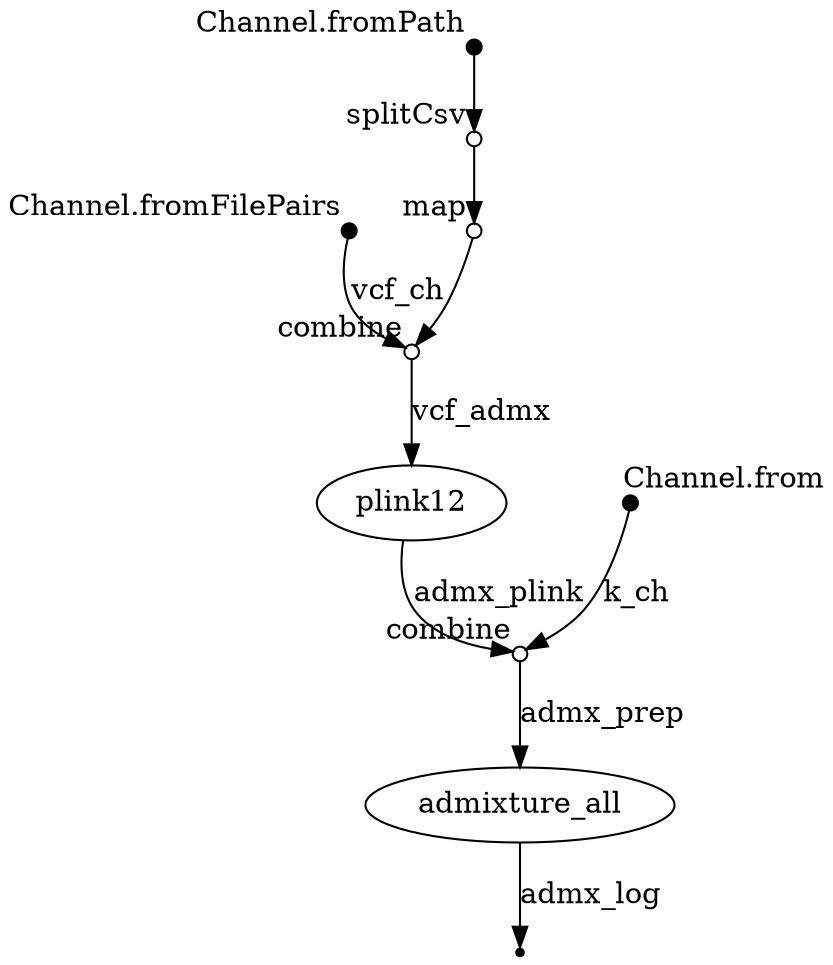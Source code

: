 digraph "analysis_admixture" {
p0 [shape=point,label="",fixedsize=true,width=0.1,xlabel="Channel.fromFilePairs"];
p5 [shape=circle,label="",fixedsize=true,width=0.1,xlabel="combine"];
p0 -> p5 [label="vcf_ch"];

p1 [shape=point,label="",fixedsize=true,width=0.1,xlabel="Channel.from"];
p7 [shape=circle,label="",fixedsize=true,width=0.1,xlabel="combine"];
p1 -> p7 [label="k_ch"];

p2 [shape=point,label="",fixedsize=true,width=0.1,xlabel="Channel.fromPath"];
p3 [shape=circle,label="",fixedsize=true,width=0.1,xlabel="splitCsv"];
p2 -> p3;

p3 [shape=circle,label="",fixedsize=true,width=0.1,xlabel="splitCsv"];
p4 [shape=circle,label="",fixedsize=true,width=0.1,xlabel="map"];
p3 -> p4;

p4 [shape=circle,label="",fixedsize=true,width=0.1,xlabel="map"];
p5 [shape=circle,label="",fixedsize=true,width=0.1,xlabel="combine"];
p4 -> p5;

p5 [shape=circle,label="",fixedsize=true,width=0.1,xlabel="combine"];
p6 [label="plink12"];
p5 -> p6 [label="vcf_admx"];

p6 [label="plink12"];
p7 [shape=circle,label="",fixedsize=true,width=0.1,xlabel="combine"];
p6 -> p7 [label="admx_plink"];

p7 [shape=circle,label="",fixedsize=true,width=0.1,xlabel="combine"];
p8 [label="admixture_all"];
p7 -> p8 [label="admx_prep"];

p8 [label="admixture_all"];
p9 [shape=point];
p8 -> p9 [label="admx_log"];

}

